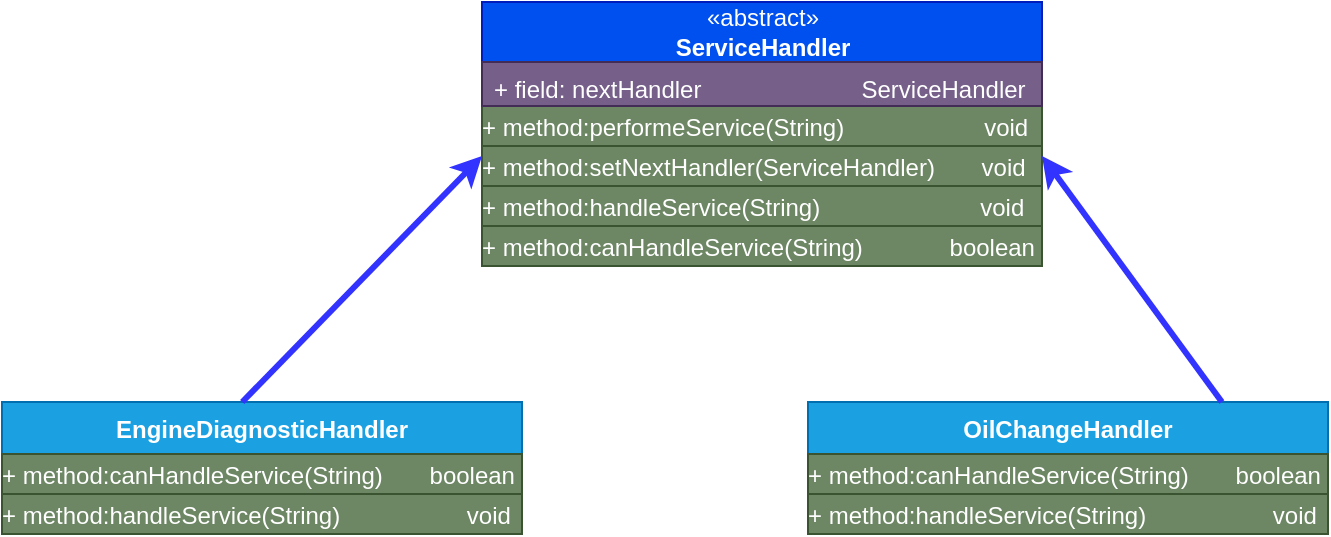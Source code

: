 <mxfile version="20.5.3" type="embed"><diagram id="wTwCpN8KgwEj7-i8BH0U" name="Page-1"><mxGraphModel dx="652" dy="563" grid="1" gridSize="10" guides="1" tooltips="1" connect="1" arrows="1" fold="1" page="1" pageScale="1" pageWidth="850" pageHeight="1100" math="0" shadow="0"><root><mxCell id="0"/><mxCell id="1" parent="0"/><mxCell id="18" value="«abstract»&lt;br&gt;&lt;b&gt;ServiceHandler&lt;/b&gt;" style="html=1;fillColor=#0050ef;fontColor=#ffffff;strokeColor=#001DBC;" vertex="1" parent="1"><mxGeometry x="280" y="20" width="280" height="30" as="geometry"/></mxCell><mxCell id="19" value="&lt;p style=&quot;margin: 4px 0px 0px;&quot;&gt;+ method:performeService(String)&amp;nbsp; &amp;nbsp; &amp;nbsp; &amp;nbsp; &amp;nbsp; &amp;nbsp; &amp;nbsp; &amp;nbsp; &amp;nbsp; &amp;nbsp; &amp;nbsp;void&lt;br&gt;&lt;br&gt;&lt;/p&gt;" style="verticalAlign=top;align=left;overflow=fill;fontSize=12;fontFamily=Helvetica;html=1;fillColor=#6d8764;fontColor=#ffffff;strokeColor=#3A5431;" vertex="1" parent="1"><mxGeometry x="280" y="72" width="280" height="20" as="geometry"/></mxCell><mxCell id="24" value="+ field: nextHandler                        ServiceHandler" style="text;strokeColor=#432D57;fillColor=#76608a;align=left;verticalAlign=top;spacingLeft=4;spacingRight=4;overflow=hidden;rotatable=0;points=[[0,0.5],[1,0.5]];portConstraint=eastwest;fontColor=#ffffff;" vertex="1" parent="1"><mxGeometry x="280" y="50" width="280" height="22" as="geometry"/></mxCell><mxCell id="25" value="&lt;p style=&quot;margin: 4px 0px 0px;&quot;&gt;+ method:setNextHandler(ServiceHandler)&amp;nbsp; &amp;nbsp; &amp;nbsp; &amp;nbsp;void&lt;br&gt;&lt;br&gt;&lt;/p&gt;" style="verticalAlign=top;align=left;overflow=fill;fontSize=12;fontFamily=Helvetica;html=1;fillColor=#6d8764;fontColor=#ffffff;strokeColor=#3A5431;" vertex="1" parent="1"><mxGeometry x="280" y="92" width="280" height="20" as="geometry"/></mxCell><mxCell id="26" value="&lt;p style=&quot;margin: 4px 0px 0px;&quot;&gt;+ method:handleService(String)&amp;nbsp; &amp;nbsp; &amp;nbsp; &amp;nbsp; &amp;nbsp; &amp;nbsp; &amp;nbsp; &amp;nbsp; &amp;nbsp; &amp;nbsp; &amp;nbsp; &amp;nbsp; void&lt;br&gt;&lt;br&gt;&lt;/p&gt;" style="verticalAlign=top;align=left;overflow=fill;fontSize=12;fontFamily=Helvetica;html=1;fillColor=#6d8764;fontColor=#ffffff;strokeColor=#3A5431;" vertex="1" parent="1"><mxGeometry x="280" y="112" width="280" height="20" as="geometry"/></mxCell><mxCell id="27" value="&lt;p style=&quot;margin: 4px 0px 0px;&quot;&gt;+ method:canHandleService(String)&amp;nbsp; &amp;nbsp; &amp;nbsp; &amp;nbsp; &amp;nbsp; &amp;nbsp; &amp;nbsp;boolean&lt;br&gt;&lt;br&gt;&lt;/p&gt;" style="verticalAlign=top;align=left;overflow=fill;fontSize=12;fontFamily=Helvetica;html=1;fillColor=#6d8764;fontColor=#ffffff;strokeColor=#3A5431;" vertex="1" parent="1"><mxGeometry x="280" y="132" width="280" height="20" as="geometry"/></mxCell><mxCell id="28" value="EngineDiagnosticHandler" style="swimlane;fontStyle=1;align=center;verticalAlign=top;childLayout=stackLayout;horizontal=1;startSize=26;horizontalStack=0;resizeParent=1;resizeParentMax=0;resizeLast=0;collapsible=1;marginBottom=0;fillColor=#1ba1e2;fontColor=#ffffff;strokeColor=#006EAF;" vertex="1" parent="1"><mxGeometry x="40" y="220" width="260" height="46" as="geometry"/></mxCell><mxCell id="34" value="&lt;p style=&quot;margin: 4px 0px 0px;&quot;&gt;+ method:canHandleService(String)&amp;nbsp; &amp;nbsp; &amp;nbsp; &amp;nbsp;boolean&lt;br&gt;&lt;br&gt;&lt;/p&gt;" style="verticalAlign=top;align=left;overflow=fill;fontSize=12;fontFamily=Helvetica;html=1;fillColor=#6d8764;fontColor=#ffffff;strokeColor=#3A5431;" vertex="1" parent="28"><mxGeometry y="26" width="260" height="20" as="geometry"/></mxCell><mxCell id="31" value="OilChangeHandler" style="swimlane;fontStyle=1;align=center;verticalAlign=top;childLayout=stackLayout;horizontal=1;startSize=26;horizontalStack=0;resizeParent=1;resizeParentMax=0;resizeLast=0;collapsible=1;marginBottom=0;fillColor=#1ba1e2;fontColor=#ffffff;strokeColor=#006EAF;" vertex="1" parent="1"><mxGeometry x="443" y="220" width="260" height="46" as="geometry"/></mxCell><mxCell id="36" value="&lt;p style=&quot;margin: 4px 0px 0px;&quot;&gt;+ method:canHandleService(String)&amp;nbsp; &amp;nbsp; &amp;nbsp; &amp;nbsp;boolean&lt;br&gt;&lt;br&gt;&lt;/p&gt;" style="verticalAlign=top;align=left;overflow=fill;fontSize=12;fontFamily=Helvetica;html=1;fillColor=#6d8764;fontColor=#ffffff;strokeColor=#3A5431;" vertex="1" parent="31"><mxGeometry y="26" width="260" height="20" as="geometry"/></mxCell><mxCell id="35" value="&lt;p style=&quot;margin: 4px 0px 0px;&quot;&gt;+ method:handleService(String)&amp;nbsp; &amp;nbsp; &amp;nbsp; &amp;nbsp; &amp;nbsp; &amp;nbsp; &amp;nbsp; &amp;nbsp; &amp;nbsp; &amp;nbsp;void&lt;br&gt;&lt;br&gt;&lt;/p&gt;" style="verticalAlign=top;align=left;overflow=fill;fontSize=12;fontFamily=Helvetica;html=1;fillColor=#6d8764;fontColor=#ffffff;strokeColor=#3A5431;" vertex="1" parent="1"><mxGeometry x="40" y="266" width="260" height="20" as="geometry"/></mxCell><mxCell id="37" value="&lt;p style=&quot;margin: 4px 0px 0px;&quot;&gt;+ method:handleService(String)&amp;nbsp; &amp;nbsp; &amp;nbsp; &amp;nbsp; &amp;nbsp; &amp;nbsp; &amp;nbsp; &amp;nbsp; &amp;nbsp; &amp;nbsp;void&lt;br&gt;&lt;br&gt;&lt;/p&gt;" style="verticalAlign=top;align=left;overflow=fill;fontSize=12;fontFamily=Helvetica;html=1;fillColor=#6d8764;fontColor=#ffffff;strokeColor=#3A5431;" vertex="1" parent="1"><mxGeometry x="443" y="266" width="260" height="20" as="geometry"/></mxCell><mxCell id="39" value="" style="endArrow=classic;html=1;rounded=0;exitX=0.462;exitY=0;exitDx=0;exitDy=0;exitPerimeter=0;strokeWidth=3;strokeColor=#3333FF;" edge="1" parent="1" source="28"><mxGeometry width="50" height="50" relative="1" as="geometry"><mxPoint x="230" y="147" as="sourcePoint"/><mxPoint x="280" y="97" as="targetPoint"/></mxGeometry></mxCell><mxCell id="40" value="" style="endArrow=classic;html=1;rounded=0;entryX=1;entryY=0.25;entryDx=0;entryDy=0;exitX=0.796;exitY=0;exitDx=0;exitDy=0;exitPerimeter=0;strokeWidth=3;strokeColor=#3333FF;" edge="1" parent="1" source="31" target="25"><mxGeometry width="50" height="50" relative="1" as="geometry"><mxPoint x="620" y="152" as="sourcePoint"/><mxPoint x="670" y="102" as="targetPoint"/></mxGeometry></mxCell></root></mxGraphModel></diagram></mxfile>